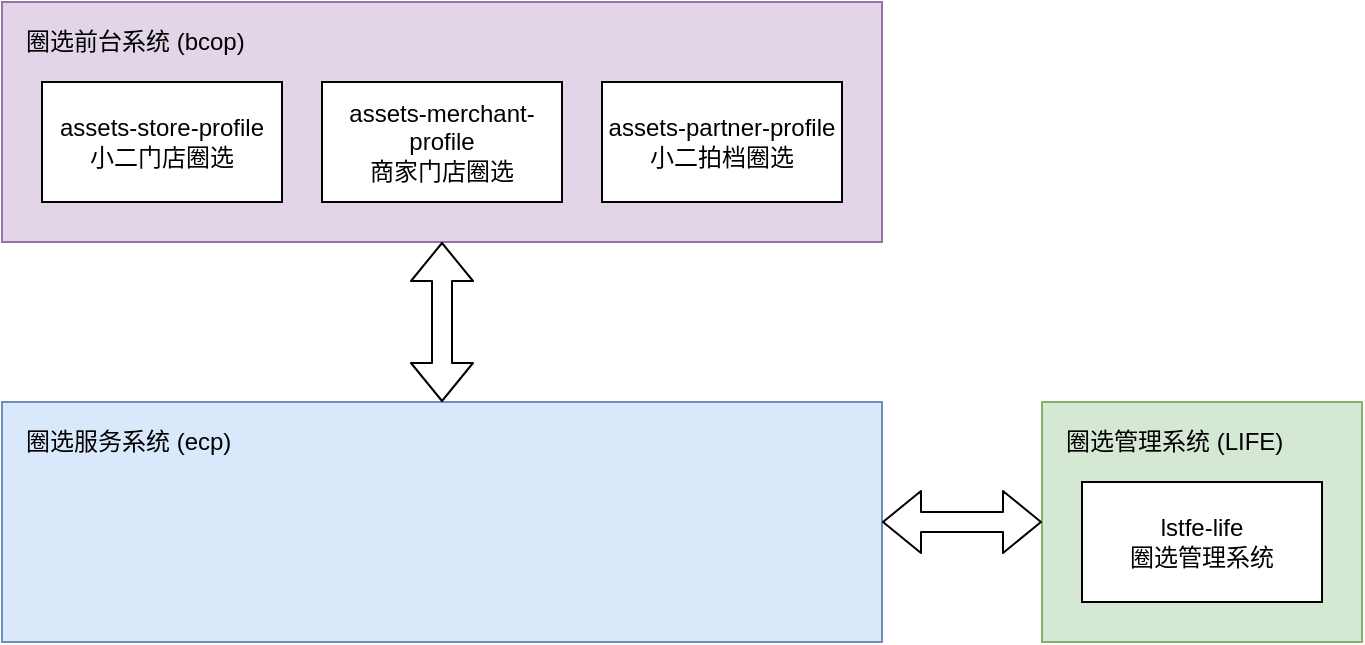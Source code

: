 <mxfile version="12.2.6" type="github" pages="1">
  <diagram id="8mvPLZoNpZ5Y-GIBwJK8" name="Page-1">
    <mxGraphModel dx="1412" dy="780" grid="1" gridSize="10" guides="1" tooltips="1" connect="1" arrows="1" fold="1" page="1" pageScale="1" pageWidth="827" pageHeight="1169" math="0" shadow="0">
      <root>
        <mxCell id="0"/>
        <mxCell id="1" parent="0"/>
        <mxCell id="H5b-eDL3CfRdgLxYvMOx-8" value="" style="rounded=0;whiteSpace=wrap;html=1;fillColor=#dae8fc;strokeColor=#6c8ebf;" vertex="1" parent="1">
          <mxGeometry x="40" y="240" width="440" height="120" as="geometry"/>
        </mxCell>
        <mxCell id="H5b-eDL3CfRdgLxYvMOx-6" value="" style="rounded=0;whiteSpace=wrap;html=1;fillColor=#e1d5e7;strokeColor=#9673a6;" vertex="1" parent="1">
          <mxGeometry x="40" y="40" width="440" height="120" as="geometry"/>
        </mxCell>
        <mxCell id="H5b-eDL3CfRdgLxYvMOx-1" value="assets-store-profile&lt;br&gt;小二门店圈选" style="rounded=0;whiteSpace=wrap;html=1;" vertex="1" parent="1">
          <mxGeometry x="60" y="80" width="120" height="60" as="geometry"/>
        </mxCell>
        <mxCell id="H5b-eDL3CfRdgLxYvMOx-2" value="assets-merchant-profile&lt;br&gt;商家门店圈选" style="rounded=0;whiteSpace=wrap;html=1;" vertex="1" parent="1">
          <mxGeometry x="200" y="80" width="120" height="60" as="geometry"/>
        </mxCell>
        <mxCell id="H5b-eDL3CfRdgLxYvMOx-4" value="assets-partner-profile&lt;br&gt;小二拍档圈选" style="rounded=0;whiteSpace=wrap;html=1;" vertex="1" parent="1">
          <mxGeometry x="340" y="80" width="120" height="60" as="geometry"/>
        </mxCell>
        <mxCell id="H5b-eDL3CfRdgLxYvMOx-7" value="圈选前台系统 (bcop)" style="text;html=1;strokeColor=none;fillColor=none;align=left;verticalAlign=middle;whiteSpace=wrap;rounded=0;" vertex="1" parent="1">
          <mxGeometry x="50" y="50" width="120" height="20" as="geometry"/>
        </mxCell>
        <mxCell id="H5b-eDL3CfRdgLxYvMOx-9" value="圈选服务系统 (ecp)" style="text;html=1;strokeColor=none;fillColor=none;align=left;verticalAlign=middle;whiteSpace=wrap;rounded=0;" vertex="1" parent="1">
          <mxGeometry x="50" y="250" width="120" height="20" as="geometry"/>
        </mxCell>
        <mxCell id="H5b-eDL3CfRdgLxYvMOx-11" value="" style="rounded=0;whiteSpace=wrap;html=1;fillColor=#d5e8d4;strokeColor=#82b366;" vertex="1" parent="1">
          <mxGeometry x="560" y="240" width="160" height="120" as="geometry"/>
        </mxCell>
        <mxCell id="H5b-eDL3CfRdgLxYvMOx-12" value="圈选管理系统 (LIFE)" style="text;html=1;strokeColor=none;fillColor=none;align=left;verticalAlign=middle;whiteSpace=wrap;rounded=0;" vertex="1" parent="1">
          <mxGeometry x="570" y="250" width="130" height="20" as="geometry"/>
        </mxCell>
        <mxCell id="H5b-eDL3CfRdgLxYvMOx-13" value="lstfe-life&lt;br&gt;圈选管理系统" style="rounded=0;whiteSpace=wrap;html=1;" vertex="1" parent="1">
          <mxGeometry x="580" y="280" width="120" height="60" as="geometry"/>
        </mxCell>
        <mxCell id="H5b-eDL3CfRdgLxYvMOx-14" value="" style="shape=flexArrow;endArrow=classic;startArrow=classic;html=1;entryX=0.5;entryY=1;entryDx=0;entryDy=0;" edge="1" parent="1" source="H5b-eDL3CfRdgLxYvMOx-8" target="H5b-eDL3CfRdgLxYvMOx-6">
          <mxGeometry width="50" height="50" relative="1" as="geometry">
            <mxPoint x="40" y="430" as="sourcePoint"/>
            <mxPoint x="90" y="380" as="targetPoint"/>
          </mxGeometry>
        </mxCell>
        <mxCell id="H5b-eDL3CfRdgLxYvMOx-15" value="" style="shape=flexArrow;endArrow=classic;startArrow=classic;html=1;entryX=0;entryY=0.5;entryDx=0;entryDy=0;exitX=1;exitY=0.5;exitDx=0;exitDy=0;" edge="1" parent="1" source="H5b-eDL3CfRdgLxYvMOx-8" target="H5b-eDL3CfRdgLxYvMOx-11">
          <mxGeometry width="50" height="50" relative="1" as="geometry">
            <mxPoint x="40" y="430" as="sourcePoint"/>
            <mxPoint x="90" y="380" as="targetPoint"/>
          </mxGeometry>
        </mxCell>
      </root>
    </mxGraphModel>
  </diagram>
</mxfile>
